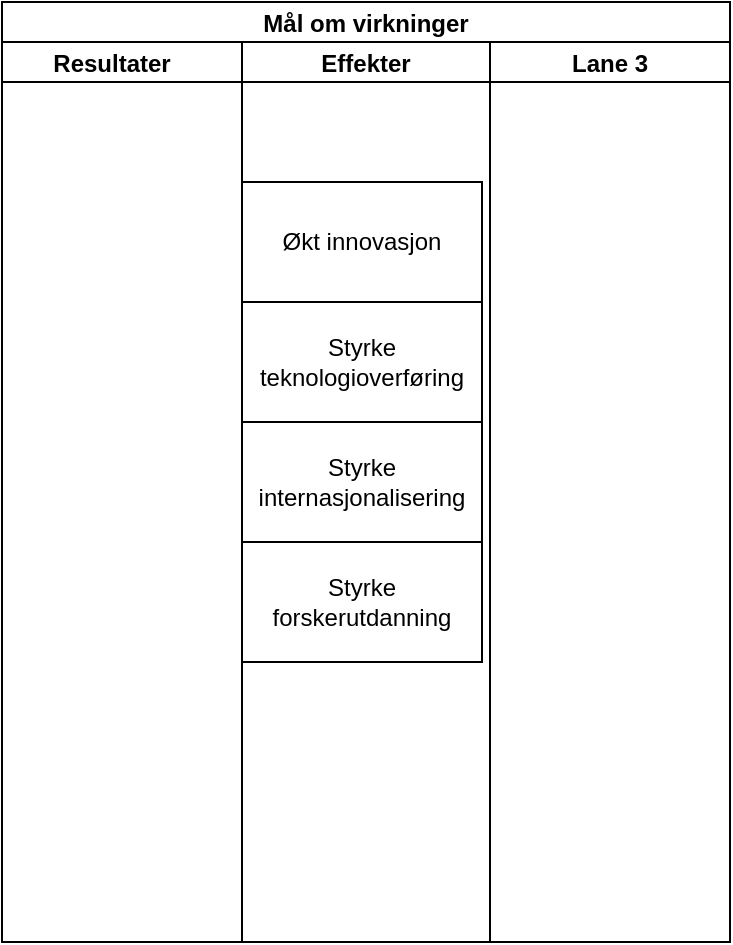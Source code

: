 <mxfile version="16.3.0" type="github"><diagram id="gUhN11qYkWxtTLKya9Cd" name="Page-1"><mxGraphModel dx="1178" dy="609" grid="1" gridSize="10" guides="1" tooltips="1" connect="1" arrows="1" fold="1" page="1" pageScale="1" pageWidth="827" pageHeight="1169" math="0" shadow="0"><root><mxCell id="0"/><mxCell id="1" parent="0"/><mxCell id="otaZ61-eJIEUoGd5LH7k-2" value="Mål om virkninger" style="swimlane;childLayout=stackLayout;resizeParent=1;resizeParentMax=0;startSize=20;" vertex="1" parent="1"><mxGeometry x="230" y="300" width="364" height="470" as="geometry"/></mxCell><mxCell id="otaZ61-eJIEUoGd5LH7k-3" value="Resultater   " style="swimlane;startSize=20;" vertex="1" parent="otaZ61-eJIEUoGd5LH7k-2"><mxGeometry y="20" width="120" height="450" as="geometry"><mxRectangle y="20" width="30" height="460" as="alternateBounds"/></mxGeometry></mxCell><mxCell id="otaZ61-eJIEUoGd5LH7k-4" value="Effekter" style="swimlane;startSize=20;" vertex="1" parent="otaZ61-eJIEUoGd5LH7k-2"><mxGeometry x="120" y="20" width="124" height="450" as="geometry"><mxRectangle x="120" y="20" width="30" height="460" as="alternateBounds"/></mxGeometry></mxCell><mxCell id="otaZ61-eJIEUoGd5LH7k-9" value="Styrke internasjonalisering" style="whiteSpace=wrap;html=1;" vertex="1" parent="otaZ61-eJIEUoGd5LH7k-4"><mxGeometry y="190" width="120" height="60" as="geometry"/></mxCell><mxCell id="otaZ61-eJIEUoGd5LH7k-10" value="Styrke forskerutdanning" style="whiteSpace=wrap;html=1;" vertex="1" parent="otaZ61-eJIEUoGd5LH7k-4"><mxGeometry y="250" width="120" height="60" as="geometry"/></mxCell><mxCell id="otaZ61-eJIEUoGd5LH7k-11" value="Økt innovasjon" style="whiteSpace=wrap;html=1;" vertex="1" parent="otaZ61-eJIEUoGd5LH7k-4"><mxGeometry y="70" width="120" height="60" as="geometry"/></mxCell><mxCell id="otaZ61-eJIEUoGd5LH7k-5" value="Lane 3" style="swimlane;startSize=20;" vertex="1" parent="otaZ61-eJIEUoGd5LH7k-2"><mxGeometry x="244" y="20" width="120" height="450" as="geometry"/></mxCell><mxCell id="otaZ61-eJIEUoGd5LH7k-8" value="Styrke teknologioverføring" style="whiteSpace=wrap;html=1;" vertex="1" parent="1"><mxGeometry x="350" y="450" width="120" height="60" as="geometry"/></mxCell></root></mxGraphModel></diagram></mxfile>